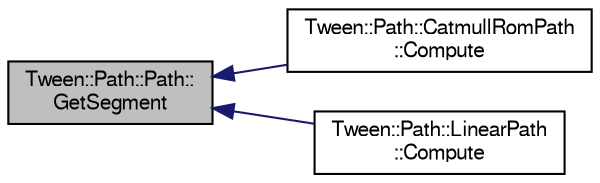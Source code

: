 digraph "Tween::Path::Path::GetSegment"
{
  bgcolor="transparent";
  edge [fontname="FreeSans",fontsize="10",labelfontname="FreeSans",labelfontsize="10"];
  node [fontname="FreeSans",fontsize="10",shape=record];
  rankdir="LR";
  Node1 [label="Tween::Path::Path::\lGetSegment",height=0.2,width=0.4,color="black", fillcolor="grey75", style="filled" fontcolor="black"];
  Node1 -> Node2 [dir="back",color="midnightblue",fontsize="10",style="solid",fontname="FreeSans"];
  Node2 [label="Tween::Path::CatmullRomPath\l::Compute",height=0.2,width=0.4,color="black",URL="$classTween_1_1Path_1_1CatmullRomPath.html#a14ac3ca462bf58dfc30ce7c2eac4b613"];
  Node1 -> Node3 [dir="back",color="midnightblue",fontsize="10",style="solid",fontname="FreeSans"];
  Node3 [label="Tween::Path::LinearPath\l::Compute",height=0.2,width=0.4,color="black",URL="$classTween_1_1Path_1_1LinearPath.html#a8fe9fca2c6eb32f00e0993e48639e238"];
}
